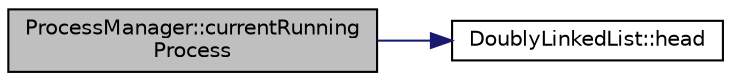 digraph "ProcessManager::currentRunningProcess"
{
  edge [fontname="Helvetica",fontsize="10",labelfontname="Helvetica",labelfontsize="10"];
  node [fontname="Helvetica",fontsize="10",shape=record];
  rankdir="LR";
  Node35 [label="ProcessManager::currentRunning\lProcess",height=0.2,width=0.4,color="black", fillcolor="grey75", style="filled", fontcolor="black"];
  Node35 -> Node36 [color="midnightblue",fontsize="10",style="solid",fontname="Helvetica"];
  Node36 [label="DoublyLinkedList::head",height=0.2,width=0.4,color="black", fillcolor="white", style="filled",URL="$da/dfa/class_doubly_linked_list.html#adf48b22bf2fce388ef37fa692733c3ca"];
}
